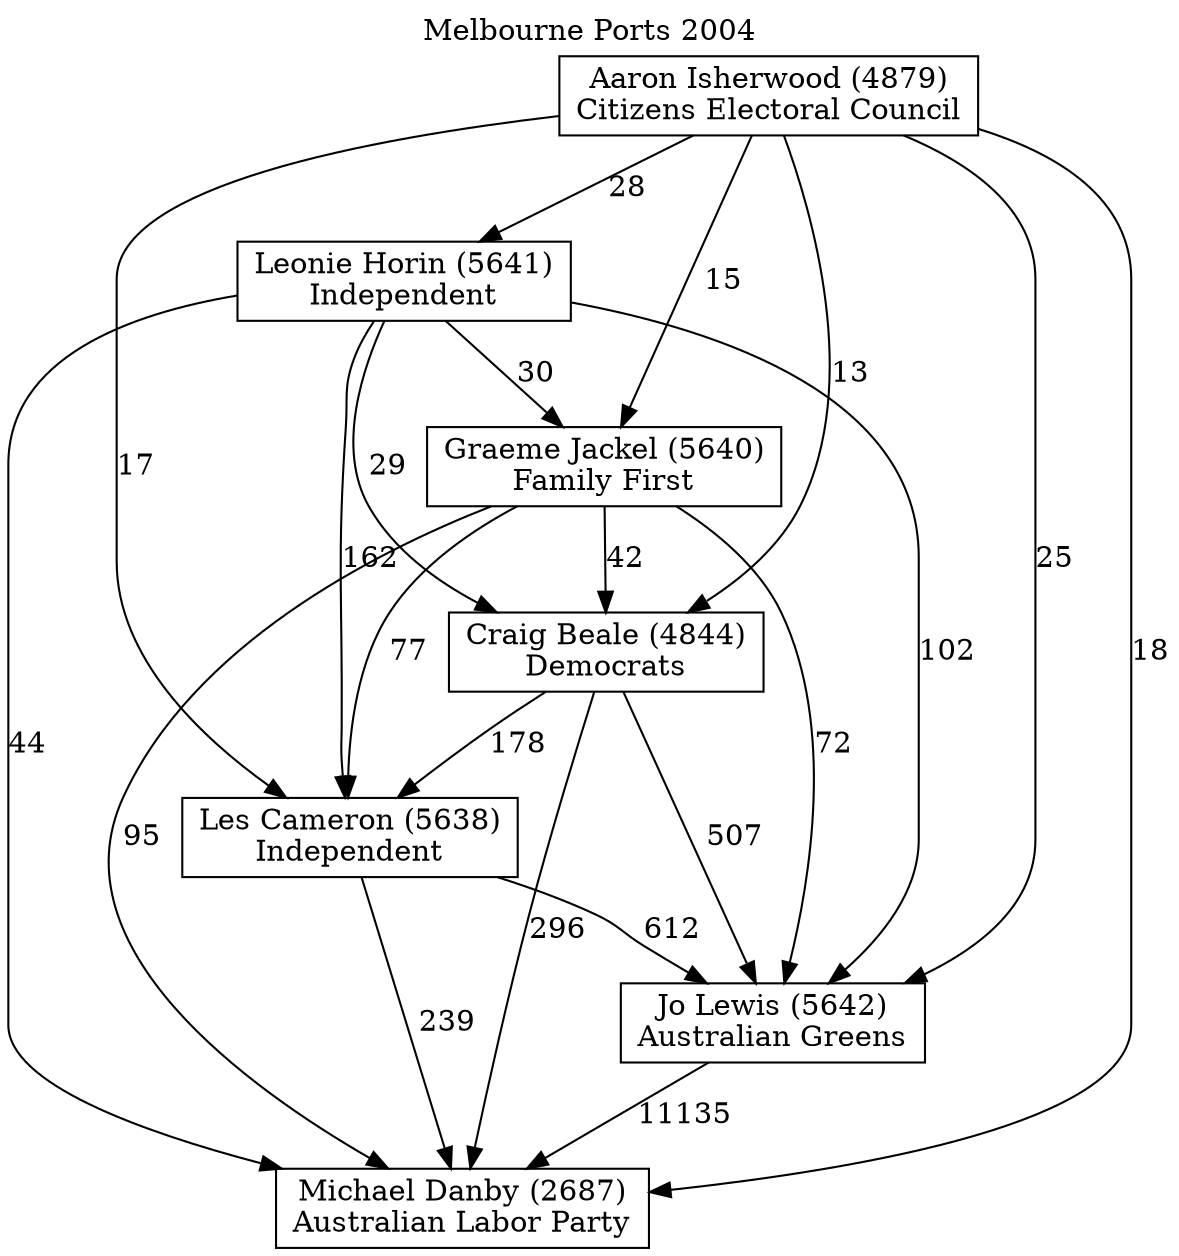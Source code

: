 // House preference flow
digraph "Michael Danby (2687)_Melbourne Ports_2004" {
	graph [label="Melbourne Ports 2004" labelloc=t mclimit=10]
	node [shape=box]
	"Aaron Isherwood (4879)" [label="Aaron Isherwood (4879)
Citizens Electoral Council"]
	"Craig Beale (4844)" [label="Craig Beale (4844)
Democrats"]
	"Graeme Jackel (5640)" [label="Graeme Jackel (5640)
Family First"]
	"Jo Lewis (5642)" [label="Jo Lewis (5642)
Australian Greens"]
	"Leonie Horin (5641)" [label="Leonie Horin (5641)
Independent"]
	"Les Cameron (5638)" [label="Les Cameron (5638)
Independent"]
	"Michael Danby (2687)" [label="Michael Danby (2687)
Australian Labor Party"]
	"Aaron Isherwood (4879)" -> "Craig Beale (4844)" [label=13]
	"Aaron Isherwood (4879)" -> "Graeme Jackel (5640)" [label=15]
	"Aaron Isherwood (4879)" -> "Jo Lewis (5642)" [label=25]
	"Aaron Isherwood (4879)" -> "Leonie Horin (5641)" [label=28]
	"Aaron Isherwood (4879)" -> "Les Cameron (5638)" [label=17]
	"Aaron Isherwood (4879)" -> "Michael Danby (2687)" [label=18]
	"Craig Beale (4844)" -> "Jo Lewis (5642)" [label=507]
	"Craig Beale (4844)" -> "Les Cameron (5638)" [label=178]
	"Craig Beale (4844)" -> "Michael Danby (2687)" [label=296]
	"Graeme Jackel (5640)" -> "Craig Beale (4844)" [label=42]
	"Graeme Jackel (5640)" -> "Jo Lewis (5642)" [label=72]
	"Graeme Jackel (5640)" -> "Les Cameron (5638)" [label=77]
	"Graeme Jackel (5640)" -> "Michael Danby (2687)" [label=95]
	"Jo Lewis (5642)" -> "Michael Danby (2687)" [label=11135]
	"Leonie Horin (5641)" -> "Craig Beale (4844)" [label=29]
	"Leonie Horin (5641)" -> "Graeme Jackel (5640)" [label=30]
	"Leonie Horin (5641)" -> "Jo Lewis (5642)" [label=102]
	"Leonie Horin (5641)" -> "Les Cameron (5638)" [label=162]
	"Leonie Horin (5641)" -> "Michael Danby (2687)" [label=44]
	"Les Cameron (5638)" -> "Jo Lewis (5642)" [label=612]
	"Les Cameron (5638)" -> "Michael Danby (2687)" [label=239]
}
